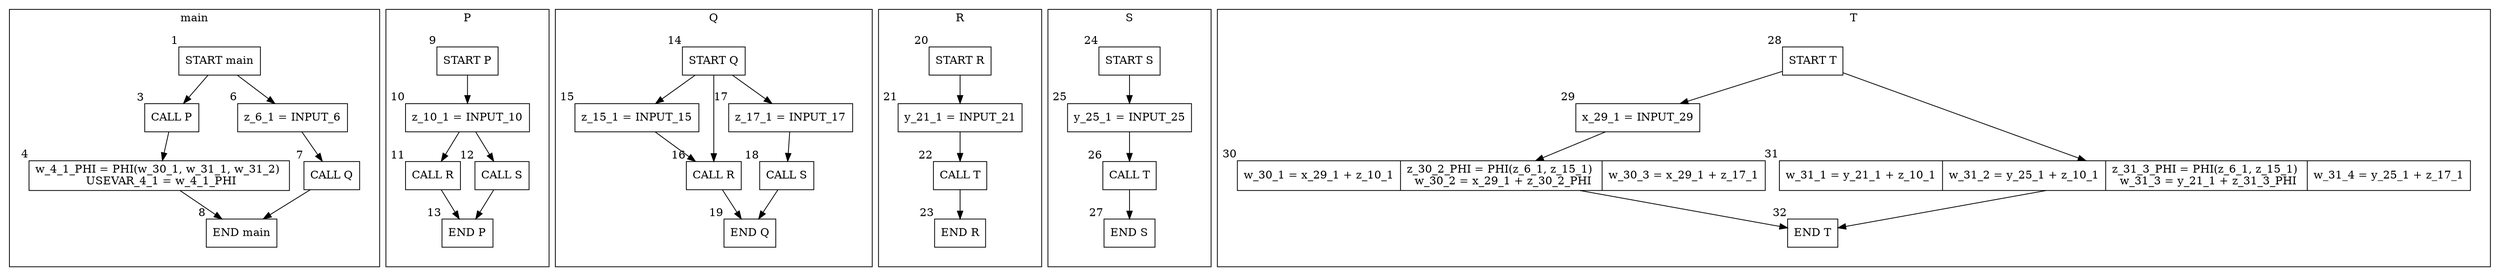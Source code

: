 digraph G {

	subgraph cluster_main {
		label = "main";
		margin = 25;
		node_1 [shape=box, xlabel="1", label="START main"];
		node_3 [shape=box, xlabel="3", label="CALL P"];
		node_4 [shape=record, xlabel="4", label="w_4_1_PHI = PHI(w_30_1, w_31_1, w_31_2) \n USEVAR_4_1 = w_4_1_PHI"];
		node_6 [shape=record, xlabel="6", label="z_6_1 = INPUT_6"];
		node_7 [shape=box, xlabel="7", label="CALL Q"];
		node_8 [shape=box, xlabel="8", label="END main"];
		node_1 -> node_3;
		node_1 -> node_6;
		node_3 -> node_4;
		node_4 -> node_8;
		node_6 -> node_7;
		node_7 -> node_8;
	}

	subgraph cluster_P {
		label = "P";
		margin = 25;
		node_9 [shape=box, xlabel="9", label="START P"];
		node_10 [shape=record, xlabel="10", label="z_10_1 = INPUT_10"];
		node_11 [shape=box, xlabel="11", label="CALL R"];
		node_12 [shape=box, xlabel="12", label="CALL S"];
		node_13 [shape=box, xlabel="13", label="END P"];
		node_9 -> node_10;
		node_10 -> node_11;
		node_10 -> node_12;
		node_11 -> node_13;
		node_12 -> node_13;
	}

	subgraph cluster_Q {
		label = "Q";
		margin = 25;
		node_14 [shape=box, xlabel="14", label="START Q"];
		node_15 [shape=record, xlabel="15", label="z_15_1 = INPUT_15"];
		node_16 [shape=box, xlabel="16", label="CALL R"];
		node_17 [shape=record, xlabel="17", label="z_17_1 = INPUT_17"];
		node_18 [shape=box, xlabel="18", label="CALL S"];
		node_19 [shape=box, xlabel="19", label="END Q"];
		node_14 -> node_15;
		node_14 -> node_16;
		node_14 -> node_17;
		node_15 -> node_16;
		node_16 -> node_19;
		node_17 -> node_18;
		node_18 -> node_19;
	}

	subgraph cluster_R {
		label = "R";
		margin = 25;
		node_20 [shape=box, xlabel="20", label="START R"];
		node_21 [shape=record, xlabel="21", label="y_21_1 = INPUT_21"];
		node_22 [shape=box, xlabel="22", label="CALL T"];
		node_23 [shape=box, xlabel="23", label="END R"];
		node_20 -> node_21;
		node_21 -> node_22;
		node_22 -> node_23;
	}

	subgraph cluster_S {
		label = "S";
		margin = 25;
		node_24 [shape=box, xlabel="24", label="START S"];
		node_25 [shape=record, xlabel="25", label="y_25_1 = INPUT_25"];
		node_26 [shape=box, xlabel="26", label="CALL T"];
		node_27 [shape=box, xlabel="27", label="END S"];
		node_24 -> node_25;
		node_25 -> node_26;
		node_26 -> node_27;
	}

	subgraph cluster_T {
		label = "T";
		margin = 25;
		node_28 [shape=box, xlabel="28", label="START T"];
		node_29 [shape=record, xlabel="29", label="x_29_1 = INPUT_29"];
		node_30 [shape=record, xlabel="30", label="w_30_1 = x_29_1 + z_10_1 | z_30_2_PHI = PHI(z_6_1, z_15_1) \n w_30_2 = x_29_1 + z_30_2_PHI | w_30_3 = x_29_1 + z_17_1"];
		node_31 [shape=record, xlabel="31", label="w_31_1 = y_21_1 + z_10_1 | w_31_2 = y_25_1 + z_10_1 | z_31_3_PHI = PHI(z_6_1, z_15_1) \n w_31_3 = y_21_1 + z_31_3_PHI | w_31_4 = y_25_1 + z_17_1"];
		node_32 [shape=box, xlabel="32", label="END T"];
		node_28 -> node_29;
		node_28 -> node_31;
		node_29 -> node_30;
		node_30 -> node_32;
		node_31 -> node_32;
	}
}

